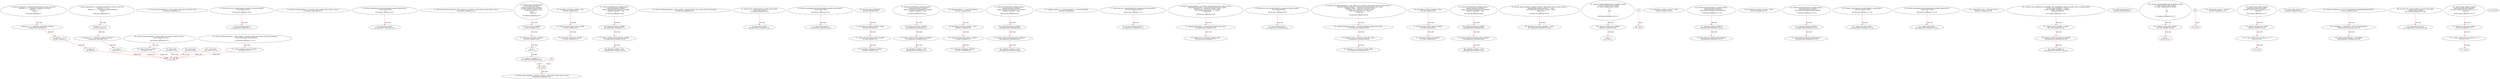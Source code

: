 digraph  {
13 [label="2_ function sub(uint256 a, uint256 b) internal pure returns (uint256) {\n        require(b <= a, \"SafeMath: subtraction overflow\");\n        uint256 c = a - b;\n        return c;\n    }\n13-function_definition-3-7", method="sub(uint256 a,uint256 b)", type_label=function_definition];
30 [label="3_ require(b <= a, \"SafeMath: subtraction overflow\");\n30-expression_statement-4-4", method="sub(uint256 a,uint256 b)", type_label=expression_statement];
40 [label="4_ uint256 c = a - b;\n40-new_variable-5-5", method="sub(uint256 a,uint256 b)", type_label=new_variable];
48 [label="5_ return c;\n48-return-6-6", method="sub(uint256 a,uint256 b)", type_label=return];
50 [label="7_ function add(uint256 a, uint256 b) internal pure returns (uint256) {\n        uint256 c = a + b;\n        require(c >= a, \"SafeMath: addition overflow\");\n        return c;\n    }\n50-function_definition-8-12", method="add(uint256 a,uint256 b)", type_label=function_definition];
67 [label="8_ uint256 c = a + b;\n67-new_variable-9-9", method="add(uint256 a,uint256 b)", type_label=new_variable];
75 [label="9_ require(c >= a, \"SafeMath: addition overflow\");\n75-expression_statement-10-10", method="add(uint256 a,uint256 b)", type_label=expression_statement];
85 [label="10_ return c;\n85-return-11-11", method="add(uint256 a,uint256 b)", type_label=return];
90 [label="14_ function balanceOf(address _owner) public view returns (uint256 value);\n90-function_definition-15-15", method="balanceOf(address _owner)", type_label=function_definition];
103 [label="15_ function my_func_unchk23(address payable dst) public payable{\n        dst.send(msg.value);\n    }\n103-function_definition-16-18", method="my_func_unchk23(address payable dst)", type_label=function_definition];
112 [label="16_ dst.send(msg.value);\n112-expression_statement-17-17", method="my_func_unchk23(address payable dst)", type_label=expression_statement];
121 [label="18_ function transfer(address _to, uint256 _value) public returns (bool success);\n121-function_definition-19-19", method="transfer(address _to,uint256 _value)", type_label=function_definition];
137 [label="19_ function unhandledsend_unchk14(address payable callee) public {\n    callee.send(5 ether);\n  }\n137-function_definition-20-22", method="unhandledsend_unchk14(address payable callee)", type_label=function_definition];
145 [label="20_ callee.send(5 ether);\n145-expression_statement-21-21", method="unhandledsend_unchk14(address payable callee)", type_label=expression_statement];
153 [label="22_ function transferFrom(address _from, address _to, uint256 _value) public returns (bool success);\n153-function_definition-23-23", method="transferFrom(address _from,address _to,uint256 _value)", type_label=function_definition];
173 [label="23_ function bug_unchk30() public{\nuint receivers_unchk30;\naddress payable addr_unchk30;\nif (!addr_unchk30.send(42 ether))\n	{receivers_unchk30 +=1;}\nelse\n	{revert();}\n}\n173-function_definition-24-31", method="bug_unchk30()", type_label=function_definition];
177 [label="24_ uint receivers_unchk30;\n177-new_variable-25-25", method="bug_unchk30()", type_label=new_variable];
182 [label="25_ address payable addr_unchk30;\n182-new_variable-26-26", method="bug_unchk30()", type_label=new_variable];
187 [label="26_ if\n187-if-27-30", method="bug_unchk30()", type_label=if];
1235 [label="26_ end_if", method="bug_unchk30()", type_label=end_if];
197 [label="27_ receivers_unchk30 +=1;\n197-expression_statement-28-28", method="bug_unchk30()", type_label=expression_statement];
204 [label="31_ function approve(address _spender, uint256 _value) public returns (bool success);\n204-function_definition-32-32", method="approve(address _spender,uint256 _value)", type_label=function_definition];
220 [label="32_ bool public payedOut_unchk8 = false;\n220-new_variable-33-33", method="", type_label=new_variable];
227 [label="33_ address payable public winner_unchk8;\n227-new_variable-34-34", method="", type_label=new_variable];
232 [label="34_ uint public winAmount_unchk8;\n232-new_variable-35-35", method="", type_label=new_variable];
237 [label="35_ function sendToWinner_unchk8() public {\n        require(!payedOut_unchk8);\n        winner_unchk8.send(winAmount_unchk8);\n        payedOut_unchk8 = true;\n    }\n237-function_definition-36-40", method="sendToWinner_unchk8()", type_label=function_definition];
241 [label="36_ require(!payedOut_unchk8);\n241-expression_statement-37-37", method="sendToWinner_unchk8()", type_label=expression_statement];
247 [label="37_ winner_unchk8.send(winAmount_unchk8);\n247-expression_statement-38-38", method="sendToWinner_unchk8()", type_label=expression_statement];
254 [label="38_ payedOut_unchk8 = true;\n254-expression_statement-39-39", method="sendToWinner_unchk8()", type_label=expression_statement];
259 [label="40_ function allowance(address _owner, address _spender) public view returns (uint256 remaining);\n259-function_definition-41-41", method="allowance(address _owner,address _spender)", type_label=function_definition];
276 [label="41_ function bug_unchk39(address payable addr) public\n      {addr.send (4 ether); }\n276-function_definition-42-43", method="bug_unchk39(address payable addr)", type_label=function_definition];
284 [label="42_ addr.send (4 ether);\n284-expression_statement-43-43", method="bug_unchk39(address payable addr)", type_label=expression_statement];
303 [label="46_ function unhandledsend_unchk26(address payable callee) public {\n    callee.send(5 ether);\n  }\n303-function_definition-47-49", method="unhandledsend_unchk26(address payable callee)", type_label=function_definition];
311 [label="47_ callee.send(5 ether);\n311-expression_statement-48-48", method="unhandledsend_unchk26(address payable callee)", type_label=expression_statement];
319 [label="49_ uint256 public totalSupply;\n319-new_variable-50-50", method="", type_label=new_variable];
324 [label="50_ bool public payedOut_unchk20 = false;\n324-new_variable-51-51", method="", type_label=new_variable];
331 [label="51_ address payable public winner_unchk20;\n331-new_variable-52-52", method="", type_label=new_variable];
336 [label="52_ uint public winAmount_unchk20;\n336-new_variable-53-53", method="", type_label=new_variable];
341 [label="53_ function sendToWinner_unchk20() public {\n        require(!payedOut_unchk20);\n        winner_unchk20.send(winAmount_unchk20);\n        payedOut_unchk20 = true;\n    }\n341-function_definition-54-58", method="sendToWinner_unchk20()", type_label=function_definition];
345 [label="54_ require(!payedOut_unchk20);\n345-expression_statement-55-55", method="sendToWinner_unchk20()", type_label=expression_statement];
351 [label="55_ winner_unchk20.send(winAmount_unchk20);\n351-expression_statement-56-56", method="sendToWinner_unchk20()", type_label=expression_statement];
358 [label="56_ payedOut_unchk20 = true;\n358-expression_statement-57-57", method="sendToWinner_unchk20()", type_label=expression_statement];
363 [label="58_ mapping (address => uint256) balances;\n363-new_variable-59-59", method="", type_label=new_variable];
369 [label="59_ bool public payedOut_unchk32 = false;\n369-new_variable-60-60", method="", type_label=new_variable];
376 [label="60_ address payable public winner_unchk32;\n376-new_variable-61-61", method="", type_label=new_variable];
381 [label="61_ uint public winAmount_unchk32;\n381-new_variable-62-62", method="", type_label=new_variable];
386 [label="62_ function sendToWinner_unchk32() public {\n        require(!payedOut_unchk32);\n        winner_unchk32.send(winAmount_unchk32);\n        payedOut_unchk32 = true;\n    }\n386-function_definition-63-67", method="sendToWinner_unchk32()", type_label=function_definition];
390 [label="63_ require(!payedOut_unchk32);\n390-expression_statement-64-64", method="sendToWinner_unchk32()", type_label=expression_statement];
396 [label="64_ winner_unchk32.send(winAmount_unchk32);\n396-expression_statement-65-65", method="sendToWinner_unchk32()", type_label=expression_statement];
403 [label="65_ payedOut_unchk32 = true;\n403-expression_statement-66-66", method="sendToWinner_unchk32()", type_label=expression_statement];
408 [label="67_ mapping (address => mapping (address => uint256)) allowed;\n408-new_variable-68-68", method="", type_label=new_variable];
416 [label="68_ function balanceOf(address _owner) public view returns (uint256 value) {\n        return balances[_owner];\n    }\n416-function_definition-69-71", method="balanceOf(address _owner)", type_label=function_definition];
430 [label="69_ return balances[_owner];\n430-return-70-70", method="balanceOf(address _owner)", type_label=return];
434 [label="71_ function my_func_uncheck36(address payable dst) public payable{\n        dst.call.value(msg.value)(\"\");\n    }\n434-function_definition-72-74", method="my_func_uncheck36(address payable dst)", type_label=function_definition];
443 [label="72_ dst.call.value(msg.value)(\"\");\n443-expression_statement-73-73", method="my_func_uncheck36(address payable dst)", type_label=expression_statement];
458 [label="74_ function transfer(address _to, uint256 _value) public returns (bool success) {\n        balances[msg.sender] = balances[msg.sender].sub(_value);\n        balances[_to] = balances[_to].add(_value);\n        emit Transfer(msg.sender, _to, _value);\n        return true;\n    }\n458-function_definition-75-80", method="transfer(address _to,uint256 _value)", type_label=function_definition];
475 [label="75_ balances[msg.sender] = balances[msg.sender].sub(_value);\n475-expression_statement-76-76", method="transfer(address _to,uint256 _value)", type_label=expression_statement];
492 [label="76_ balances[_to] = balances[_to].add(_value);\n492-expression_statement-77-77", method="transfer(address _to,uint256 _value)", type_label=expression_statement];
515 [label="78_ return true;\n515-return-79-79", method="transfer(address _to,uint256 _value)", type_label=return];
518 [label="80_ function my_func_unchk35(address payable dst) public payable{\n        dst.send(msg.value);\n    }\n518-function_definition-81-83", method="my_func_unchk35(address payable dst)", type_label=function_definition];
527 [label="81_ dst.send(msg.value);\n527-expression_statement-82-82", method="my_func_unchk35(address payable dst)", type_label=expression_statement];
536 [label="83_ function transferFrom(address _from, address _to, uint256 _value) public returns (bool success) {\n        allowed[_from][msg.sender] = allowed[_from][msg.sender].sub(_value);\n        balances[_from] = balances[_from].sub(_value);\n        balances[_to] = balances[_to].add(_value);\n        emit Transfer(_from, _to, _value);\n        return true;\n    }\n536-function_definition-84-90", method="transferFrom(address _from,address _to,uint256 _value)", type_label=function_definition];
557 [label="84_ allowed[_from][msg.sender] = allowed[_from][msg.sender].sub(_value);\n557-expression_statement-85-85", method="transferFrom(address _from,address _to,uint256 _value)", type_label=expression_statement];
578 [label="85_ balances[_from] = balances[_from].sub(_value);\n578-expression_statement-86-86", method="transferFrom(address _from,address _to,uint256 _value)", type_label=expression_statement];
591 [label="86_ balances[_to] = balances[_to].add(_value);\n591-expression_statement-87-87", method="transferFrom(address _from,address _to,uint256 _value)", type_label=expression_statement];
612 [label="88_ return true;\n612-return-89-89", method="transferFrom(address _from,address _to,uint256 _value)", type_label=return];
615 [label="90_ bool public payedOut_unchk44 = false;\n615-new_variable-91-91", method="", type_label=new_variable];
622 [label="91_ address payable public winner_unchk44;\n622-new_variable-92-92", method="", type_label=new_variable];
627 [label="92_ uint public winAmount_unchk44;\n627-new_variable-93-93", method="", type_label=new_variable];
632 [label="93_ function sendToWinner_unchk44() public {\n        require(!payedOut_unchk44);\n        winner_unchk44.send(winAmount_unchk44);\n        payedOut_unchk44 = true;\n    }\n632-function_definition-94-98", method="sendToWinner_unchk44()", type_label=function_definition];
636 [label="94_ require(!payedOut_unchk44);\n636-expression_statement-95-95", method="sendToWinner_unchk44()", type_label=expression_statement];
642 [label="95_ winner_unchk44.send(winAmount_unchk44);\n642-expression_statement-96-96", method="sendToWinner_unchk44()", type_label=expression_statement];
649 [label="96_ payedOut_unchk44 = true;\n649-expression_statement-97-97", method="sendToWinner_unchk44()", type_label=expression_statement];
654 [label="98_ function approve(address _spender, uint256 _value) public returns (bool success) {\n        allowed[msg.sender][_spender] = _value;\n        emit Approval(msg.sender, _spender, _value);\n        return true;\n    }\n654-function_definition-99-103", method="approve(address _spender,uint256 _value)", type_label=function_definition];
671 [label="99_ allowed[msg.sender][_spender] = _value;\n671-expression_statement-100-100", method="approve(address _spender,uint256 _value)", type_label=expression_statement];
691 [label="101_ return true;\n691-return-102-102", method="approve(address _spender,uint256 _value)", type_label=return];
694 [label="103_ function UncheckedExternalCall_unchk40 () public\n{  address payable addr_unchk40;\n   if (! addr_unchk40.send (2 ether))  \n      { \n      }\n	else\n      { \n      }\n}\n694-function_definition-104-112", method="UncheckedExternalCall_unchk40()", type_label=function_definition];
698 [label="104_ address payable addr_unchk40;\n698-new_variable-105-105", method="UncheckedExternalCall_unchk40()", type_label=new_variable];
703 [label="105_ if\n703-if-106-111", method="UncheckedExternalCall_unchk40()", type_label=if];
1751 [label="105_ end_if", method="UncheckedExternalCall_unchk40()", type_label=end_if];
714 [label="112_ function allowance(address _owner, address _spender) public view returns (uint256 remaining) {\n        return allowed[_owner][_spender];\n    }\n714-function_definition-113-115", method="allowance(address _owner,address _spender)", type_label=function_definition];
732 [label="113_ return allowed[_owner][_spender];\n732-return-114-114", method="allowance(address _owner,address _spender)", type_label=return];
738 [label="115_ bool public payedOut_unchk33 = false;\n738-new_variable-116-116", method="", type_label=new_variable];
745 [label="116_ function withdrawLeftOver_unchk33() public {\n        require(payedOut_unchk33);\n        msg.sender.send(address(this).balance);\n    }\n745-function_definition-117-120", method="withdrawLeftOver_unchk33()", type_label=function_definition];
749 [label="117_ require(payedOut_unchk33);\n749-expression_statement-118-118", method="withdrawLeftOver_unchk33()", type_label=expression_statement];
754 [label="118_ msg.sender.send(address(this).balance);\n754-expression_statement-119-119", method="withdrawLeftOver_unchk33()", type_label=expression_statement];
767 [label="120_ bool public payedOut_unchk45 = false;\n767-new_variable-121-121", method="", type_label=new_variable];
774 [label="121_ function withdrawLeftOver_unchk45() public {\n        require(payedOut_unchk45);\n        msg.sender.send(address(this).balance);\n    }\n774-function_definition-122-125", method="withdrawLeftOver_unchk45()", type_label=function_definition];
778 [label="122_ require(payedOut_unchk45);\n778-expression_statement-123-123", method="withdrawLeftOver_unchk45()", type_label=expression_statement];
783 [label="123_ msg.sender.send(address(this).balance);\n783-expression_statement-124-124", method="withdrawLeftOver_unchk45()", type_label=expression_statement];
810 [label="126_ function callnotchecked_unchk13(address callee) public {\n    callee.call.value(1 ether);\n  }\n810-function_definition-127-129", method="callnotchecked_unchk13(address callee)", type_label=function_definition];
818 [label="127_ callee.call.value(1 ether);\n818-expression_statement-128-128", method="callnotchecked_unchk13(address callee)", type_label=expression_statement];
848 [label="132_ function unhandledsend_unchk38(address payable callee) public {\n    callee.send(5 ether);\n  }\n848-function_definition-133-135", method="unhandledsend_unchk38(address payable callee)", type_label=function_definition];
856 [label="133_ callee.send(5 ether);\n856-expression_statement-134-134", method="unhandledsend_unchk38(address payable callee)", type_label=expression_statement];
864 [label="135_ string public name = 'Electronic Gram';\n864-new_variable-136-136", method="", type_label=new_variable];
871 [label="136_ function cash_unchk46(uint roundIndex, uint subpotIndex, address payable winner_unchk46) public{\n        uint64 subpot_unchk46 = 3 ether;\n        winner_unchk46.send(subpot_unchk46);   \n        subpot_unchk46= 0;\n}\n871-function_definition-137-141", method="cash_unchk46(uint roundIndex,uint subpotIndex,address payable winner_unchk46)", type_label=function_definition];
887 [label="137_ uint64 subpot_unchk46 = 3 ether;\n887-new_variable-138-138", method="cash_unchk46(uint roundIndex,uint subpotIndex,address payable winner_unchk46)", type_label=new_variable];
894 [label="138_ winner_unchk46.send(subpot_unchk46);\n894-expression_statement-139-139", method="cash_unchk46(uint roundIndex,uint subpotIndex,address payable winner_unchk46)", type_label=expression_statement];
901 [label="139_ subpot_unchk46= 0;\n901-expression_statement-140-140", method="cash_unchk46(uint roundIndex,uint subpotIndex,address payable winner_unchk46)", type_label=expression_statement];
905 [label="141_ uint8 public decimals = 3;\n905-new_variable-142-142", method="", type_label=new_variable];
911 [label="142_ function UncheckedExternalCall_unchk4 () public\n{  address payable addr_unchk4;\n   if (! addr_unchk4.send (42 ether))  \n      { \n      }\n	else\n      { \n      }\n}\n911-function_definition-143-151", method="UncheckedExternalCall_unchk4()", type_label=function_definition];
915 [label="143_ address payable addr_unchk4;\n915-new_variable-144-144", method="UncheckedExternalCall_unchk4()", type_label=new_variable];
920 [label="144_ if\n920-if-145-150", method="UncheckedExternalCall_unchk4()", type_label=if];
1968 [label="144_ end_if", method="UncheckedExternalCall_unchk4()", type_label=end_if];
931 [label="151_ string public symbol = 'eGram';\n931-new_variable-152-152", method="", type_label=new_variable];
938 [label="152_ function bug_unchk7() public{\naddress payable addr_unchk7;\nif (!addr_unchk7.send (10 ether) || 1==1)\n	{revert();}\n}\n938-function_definition-153-157", method="bug_unchk7()", type_label=function_definition];
942 [label="153_ address payable addr_unchk7;\n942-new_variable-154-154", method="bug_unchk7()", type_label=new_variable];
947 [label="154_ if_!addr_unchk7.send (10 ether) || 1==1\n947-if-155-156", method="bug_unchk7()", type_label=if];
1995 [label="154_ end_if", method="bug_unchk7()", type_label=end_if];
963 [label="157_ string public version = '2';\n963-new_variable-158-158", method="", type_label=new_variable];
972 [label="159_ address initialOwner = 0xac775cD446889ac167da466692449ece5439fc12;\n972-new_variable-160-160", method="", type_label=new_variable];
978 [label="160_ totalSupply = 180000000 * (10**uint256(decimals));\n978-expression_statement-161-161", method="", type_label=expression_statement];
989 [label="161_ balances[initialOwner] = totalSupply;\n989-expression_statement-162-162", method="", type_label=expression_statement];
1007 [label="164_ function bug_unchk27(address payable addr) public\n      {addr.send (42 ether); }\n1007-function_definition-165-166", method="bug_unchk27(address payable addr)", type_label=function_definition];
1015 [label="165_ addr.send (42 ether);\n1015-expression_statement-166-166", method="bug_unchk27(address payable addr)", type_label=expression_statement];
1028 [label="169_ function bug_unchk31() public{\naddress payable addr_unchk31;\nif (!addr_unchk31.send (10 ether) || 1==1)\n	{revert();}\n}\n1028-function_definition-170-174", method="bug_unchk31()", type_label=function_definition];
1032 [label="170_ address payable addr_unchk31;\n1032-new_variable-171-171", method="bug_unchk31()", type_label=new_variable];
1037 [label="171_ if_!addr_unchk31.send (10 ether) || 1==1\n1037-if-172-173", method="bug_unchk31()", type_label=if];
2085 [label="171_ end_if", method="bug_unchk31()", type_label=end_if];
1 [label="0_ start_node", method="", type_label=start];
2 [label="0_ exit_node", method="", type_label=exit];
202;
713;
930;
13 -> 30  [color=red, controlflow_type=next_line, edge_type=CFG_edge, key=0, label=next_line];
30 -> 40  [color=red, controlflow_type=next_line, edge_type=CFG_edge, key=0, label=next_line];
40 -> 48  [color=red, controlflow_type=next_line, edge_type=CFG_edge, key=0, label=next_line];
48 -> 2  [color=red, controlflow_type=return_exit, edge_type=CFG_edge, key=0, label=return_exit];
50 -> 67  [color=red, controlflow_type=next_line, edge_type=CFG_edge, key=0, label=next_line];
67 -> 75  [color=red, controlflow_type=next_line, edge_type=CFG_edge, key=0, label=next_line];
75 -> 85  [color=red, controlflow_type=next_line, edge_type=CFG_edge, key=0, label=next_line];
85 -> 2  [color=red, controlflow_type=return_exit, edge_type=CFG_edge, key=0, label=return_exit];
103 -> 112  [color=red, controlflow_type=next_line, edge_type=CFG_edge, key=0, label=next_line];
137 -> 145  [color=red, controlflow_type=next_line, edge_type=CFG_edge, key=0, label=next_line];
173 -> 177  [color=red, controlflow_type=next_line, edge_type=CFG_edge, key=0, label=next_line];
177 -> 182  [color=red, controlflow_type=next_line, edge_type=CFG_edge, key=0, label=next_line];
182 -> 187  [color=red, controlflow_type=next_line, edge_type=CFG_edge, key=0, label=next_line];
187 -> 197  [color=red, controlflow_type=pos_next, edge_type=CFG_edge, key=0, label=pos_next];
1235 -> 204  [color=red, controlflow_type=next_line, edge_type=CFG_edge, key=0, label=next_line];
197 -> 1235  [color=red, controlflow_type=end_if, edge_type=CFG_edge, key=0, label=end_if];
220 -> 227  [color=red, controlflow_type=next_line, edge_type=CFG_edge, key=0, label=next_line];
227 -> 232  [color=red, controlflow_type=next_line, edge_type=CFG_edge, key=0, label=next_line];
237 -> 241  [color=red, controlflow_type=next_line, edge_type=CFG_edge, key=0, label=next_line];
241 -> 247  [color=red, controlflow_type=next_line, edge_type=CFG_edge, key=0, label=next_line];
247 -> 254  [color=red, controlflow_type=next_line, edge_type=CFG_edge, key=0, label=next_line];
276 -> 284  [color=red, controlflow_type=next_line, edge_type=CFG_edge, key=0, label=next_line];
303 -> 311  [color=red, controlflow_type=next_line, edge_type=CFG_edge, key=0, label=next_line];
319 -> 324  [color=red, controlflow_type=next_line, edge_type=CFG_edge, key=0, label=next_line];
324 -> 331  [color=red, controlflow_type=next_line, edge_type=CFG_edge, key=0, label=next_line];
331 -> 336  [color=red, controlflow_type=next_line, edge_type=CFG_edge, key=0, label=next_line];
341 -> 345  [color=red, controlflow_type=next_line, edge_type=CFG_edge, key=0, label=next_line];
345 -> 351  [color=red, controlflow_type=next_line, edge_type=CFG_edge, key=0, label=next_line];
351 -> 358  [color=red, controlflow_type=next_line, edge_type=CFG_edge, key=0, label=next_line];
363 -> 369  [color=red, controlflow_type=next_line, edge_type=CFG_edge, key=0, label=next_line];
369 -> 376  [color=red, controlflow_type=next_line, edge_type=CFG_edge, key=0, label=next_line];
376 -> 381  [color=red, controlflow_type=next_line, edge_type=CFG_edge, key=0, label=next_line];
386 -> 390  [color=red, controlflow_type=next_line, edge_type=CFG_edge, key=0, label=next_line];
390 -> 396  [color=red, controlflow_type=next_line, edge_type=CFG_edge, key=0, label=next_line];
396 -> 403  [color=red, controlflow_type=next_line, edge_type=CFG_edge, key=0, label=next_line];
416 -> 430  [color=red, controlflow_type=next_line, edge_type=CFG_edge, key=0, label=next_line];
430 -> 2  [color=red, controlflow_type=return_exit, edge_type=CFG_edge, key=0, label=return_exit];
434 -> 443  [color=red, controlflow_type=next_line, edge_type=CFG_edge, key=0, label=next_line];
458 -> 475  [color=red, controlflow_type=next_line, edge_type=CFG_edge, key=0, label=next_line];
475 -> 492  [color=red, controlflow_type=next_line, edge_type=CFG_edge, key=0, label=next_line];
515 -> 2  [color=red, controlflow_type=return_exit, edge_type=CFG_edge, key=0, label=return_exit];
518 -> 527  [color=red, controlflow_type=next_line, edge_type=CFG_edge, key=0, label=next_line];
536 -> 557  [color=red, controlflow_type=next_line, edge_type=CFG_edge, key=0, label=next_line];
557 -> 578  [color=red, controlflow_type=next_line, edge_type=CFG_edge, key=0, label=next_line];
578 -> 591  [color=red, controlflow_type=next_line, edge_type=CFG_edge, key=0, label=next_line];
612 -> 2  [color=red, controlflow_type=return_exit, edge_type=CFG_edge, key=0, label=return_exit];
615 -> 622  [color=red, controlflow_type=next_line, edge_type=CFG_edge, key=0, label=next_line];
622 -> 627  [color=red, controlflow_type=next_line, edge_type=CFG_edge, key=0, label=next_line];
632 -> 636  [color=red, controlflow_type=next_line, edge_type=CFG_edge, key=0, label=next_line];
636 -> 642  [color=red, controlflow_type=next_line, edge_type=CFG_edge, key=0, label=next_line];
642 -> 649  [color=red, controlflow_type=next_line, edge_type=CFG_edge, key=0, label=next_line];
654 -> 671  [color=red, controlflow_type=next_line, edge_type=CFG_edge, key=0, label=next_line];
691 -> 2  [color=red, controlflow_type=return_exit, edge_type=CFG_edge, key=0, label=return_exit];
694 -> 698  [color=red, controlflow_type=next_line, edge_type=CFG_edge, key=0, label=next_line];
698 -> 703  [color=red, controlflow_type=next_line, edge_type=CFG_edge, key=0, label=next_line];
714 -> 732  [color=red, controlflow_type=next_line, edge_type=CFG_edge, key=0, label=next_line];
732 -> 2  [color=red, controlflow_type=return_exit, edge_type=CFG_edge, key=0, label=return_exit];
745 -> 749  [color=red, controlflow_type=next_line, edge_type=CFG_edge, key=0, label=next_line];
749 -> 754  [color=red, controlflow_type=next_line, edge_type=CFG_edge, key=0, label=next_line];
774 -> 778  [color=red, controlflow_type=next_line, edge_type=CFG_edge, key=0, label=next_line];
778 -> 783  [color=red, controlflow_type=next_line, edge_type=CFG_edge, key=0, label=next_line];
810 -> 818  [color=red, controlflow_type=next_line, edge_type=CFG_edge, key=0, label=next_line];
848 -> 856  [color=red, controlflow_type=next_line, edge_type=CFG_edge, key=0, label=next_line];
871 -> 887  [color=red, controlflow_type=next_line, edge_type=CFG_edge, key=0, label=next_line];
887 -> 894  [color=red, controlflow_type=next_line, edge_type=CFG_edge, key=0, label=next_line];
894 -> 901  [color=red, controlflow_type=next_line, edge_type=CFG_edge, key=0, label=next_line];
911 -> 915  [color=red, controlflow_type=next_line, edge_type=CFG_edge, key=0, label=next_line];
915 -> 920  [color=red, controlflow_type=next_line, edge_type=CFG_edge, key=0, label=next_line];
938 -> 942  [color=red, controlflow_type=next_line, edge_type=CFG_edge, key=0, label=next_line];
942 -> 947  [color=red, controlflow_type=next_line, edge_type=CFG_edge, key=0, label=next_line];
947 -> 1995  [color=red, controlflow_type=neg_next, edge_type=CFG_edge, key=0, label=neg_next];
972 -> 978  [color=red, controlflow_type=next_line, edge_type=CFG_edge, key=0, label=next_line];
978 -> 989  [color=red, controlflow_type=next_line, edge_type=CFG_edge, key=0, label=next_line];
1007 -> 1015  [color=red, controlflow_type=next_line, edge_type=CFG_edge, key=0, label=next_line];
1028 -> 1032  [color=red, controlflow_type=next_line, edge_type=CFG_edge, key=0, label=next_line];
1032 -> 1037  [color=red, controlflow_type=next_line, edge_type=CFG_edge, key=0, label=next_line];
1037 -> 2085  [color=red, controlflow_type=neg_next, edge_type=CFG_edge, key=0, label=neg_next];
202 -> 1235  [color=red, controlflow_type=end_if, edge_type=CFG_edge, key=0, label=end_if];
713 -> 1751  [color=red, controlflow_type=end_if, edge_type=CFG_edge, key=0, label=end_if];
930 -> 1968  [color=red, controlflow_type=end_if, edge_type=CFG_edge, key=0, label=end_if];
}
